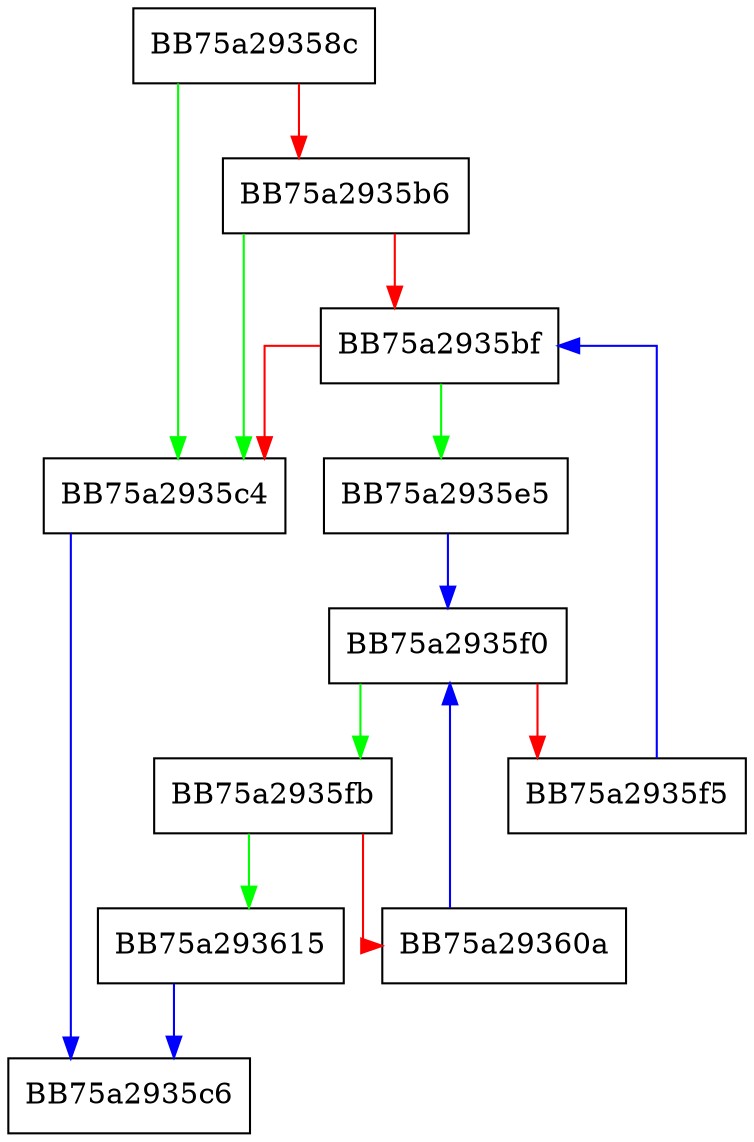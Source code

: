 digraph searchWith {
  node [shape="box"];
  graph [splines=ortho];
  BB75a29358c -> BB75a2935c4 [color="green"];
  BB75a29358c -> BB75a2935b6 [color="red"];
  BB75a2935b6 -> BB75a2935c4 [color="green"];
  BB75a2935b6 -> BB75a2935bf [color="red"];
  BB75a2935bf -> BB75a2935e5 [color="green"];
  BB75a2935bf -> BB75a2935c4 [color="red"];
  BB75a2935c4 -> BB75a2935c6 [color="blue"];
  BB75a2935e5 -> BB75a2935f0 [color="blue"];
  BB75a2935f0 -> BB75a2935fb [color="green"];
  BB75a2935f0 -> BB75a2935f5 [color="red"];
  BB75a2935f5 -> BB75a2935bf [color="blue"];
  BB75a2935fb -> BB75a293615 [color="green"];
  BB75a2935fb -> BB75a29360a [color="red"];
  BB75a29360a -> BB75a2935f0 [color="blue"];
  BB75a293615 -> BB75a2935c6 [color="blue"];
}